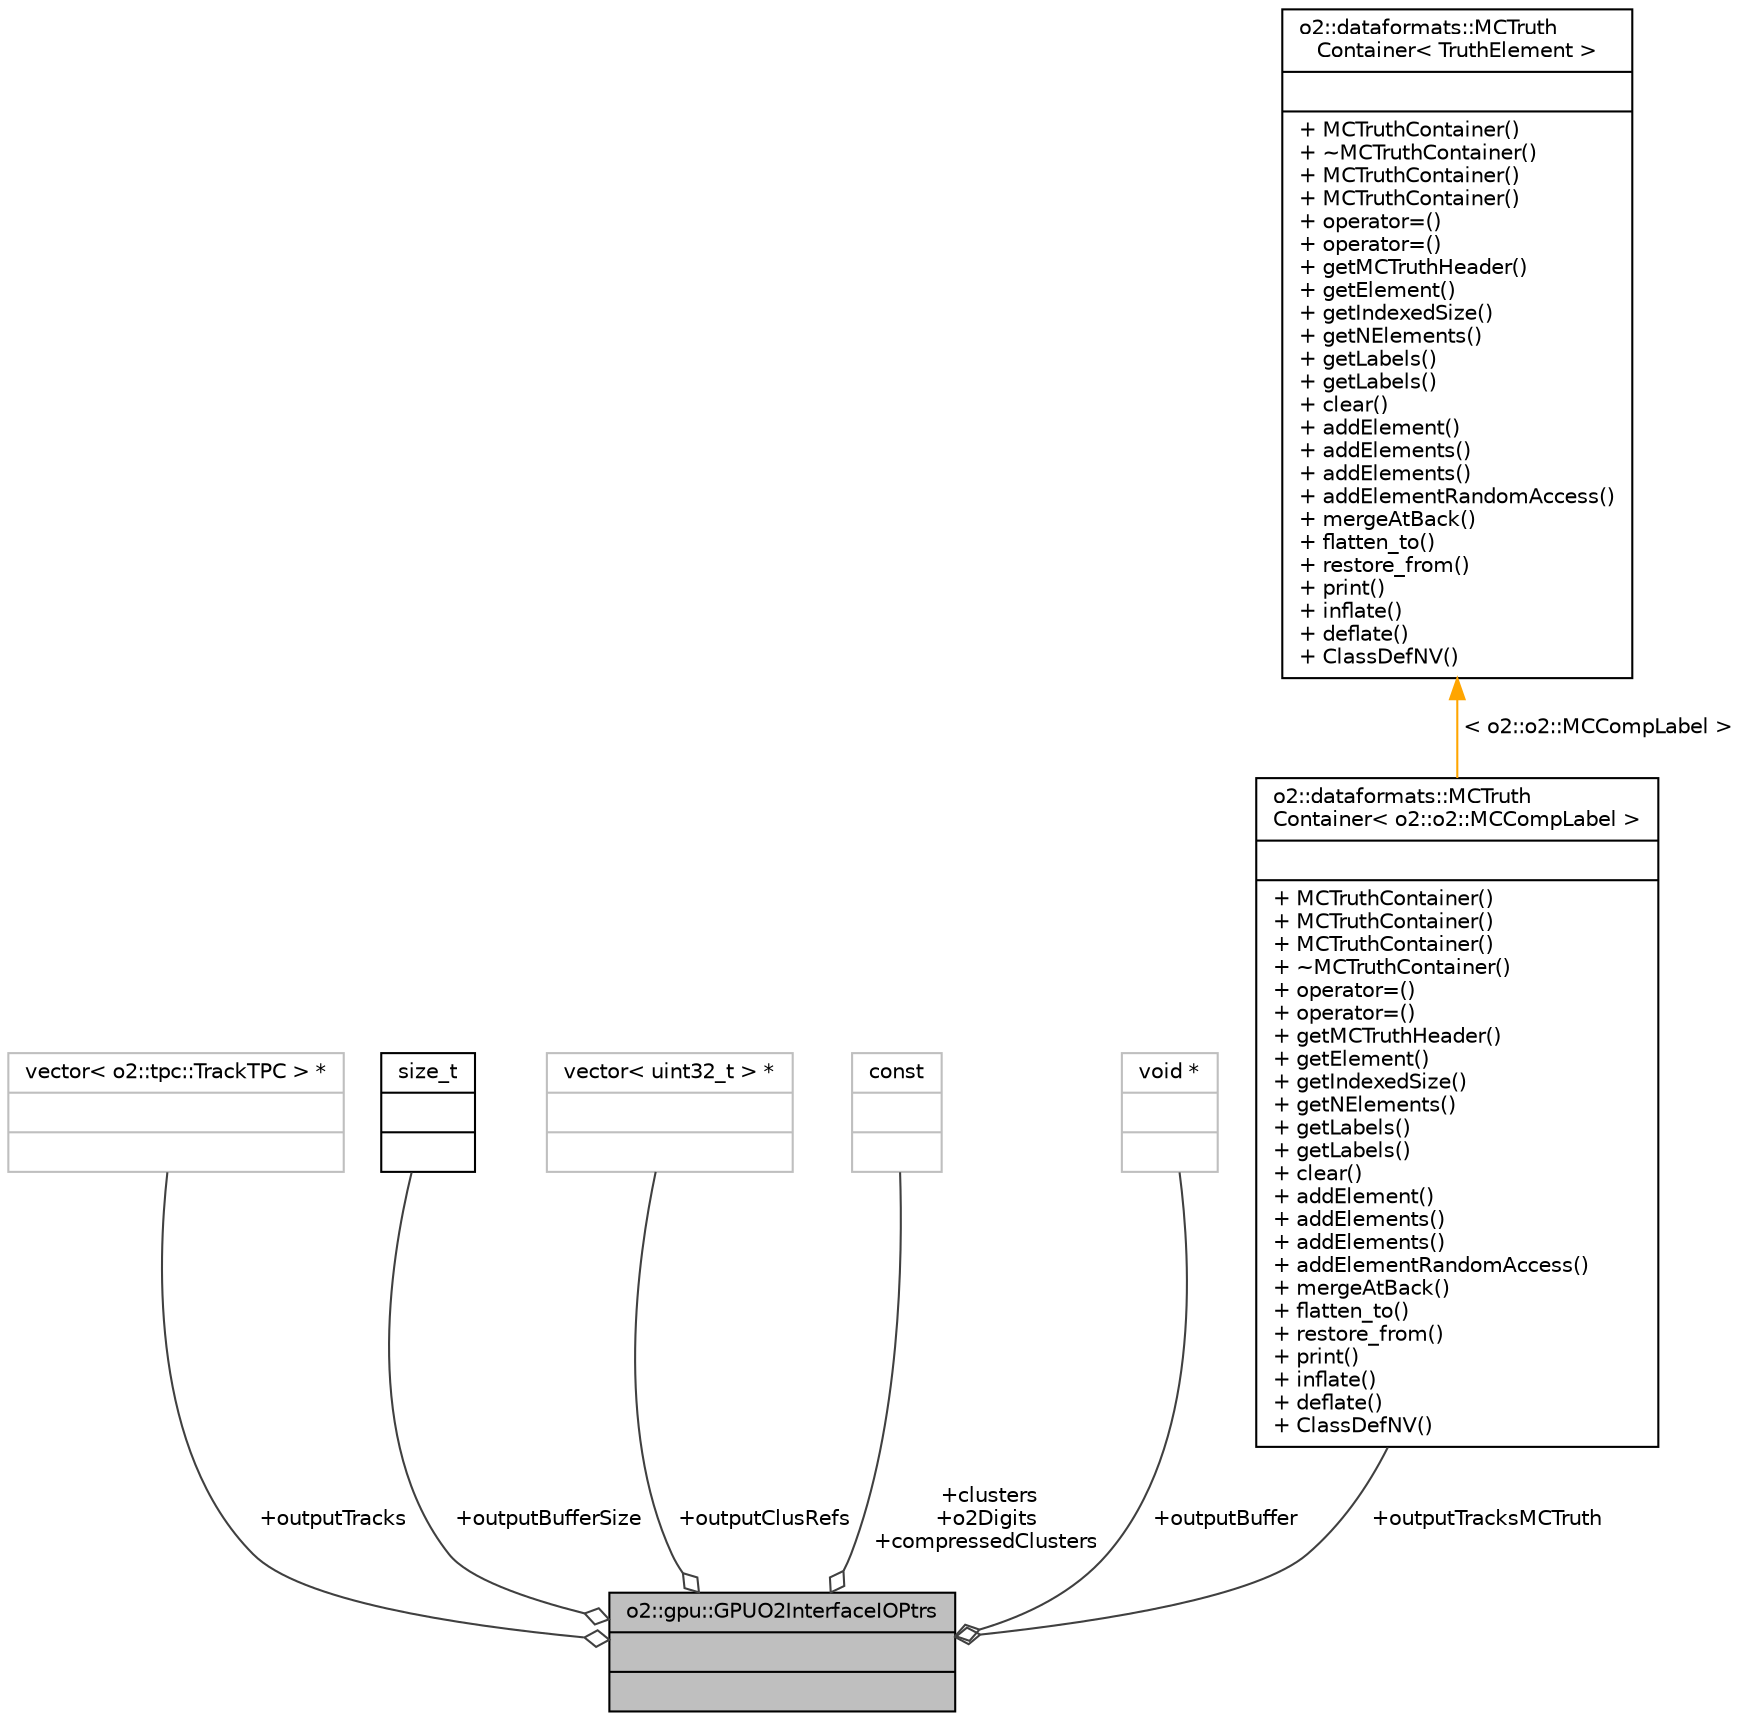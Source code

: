 digraph "o2::gpu::GPUO2InterfaceIOPtrs"
{
 // INTERACTIVE_SVG=YES
  bgcolor="transparent";
  edge [fontname="Helvetica",fontsize="10",labelfontname="Helvetica",labelfontsize="10"];
  node [fontname="Helvetica",fontsize="10",shape=record];
  Node1 [label="{o2::gpu::GPUO2InterfaceIOPtrs\n||}",height=0.2,width=0.4,color="black", fillcolor="grey75", style="filled", fontcolor="black"];
  Node2 -> Node1 [color="grey25",fontsize="10",style="solid",label=" +outputTracks" ,arrowhead="odiamond",fontname="Helvetica"];
  Node2 [label="{vector\< o2::tpc::TrackTPC \> *\n||}",height=0.2,width=0.4,color="grey75"];
  Node3 -> Node1 [color="grey25",fontsize="10",style="solid",label=" +outputBufferSize" ,arrowhead="odiamond",fontname="Helvetica"];
  Node3 [label="{size_t\n||}",height=0.2,width=0.4,color="black",URL="$dd/de2/classsize__t.html"];
  Node4 -> Node1 [color="grey25",fontsize="10",style="solid",label=" +outputClusRefs" ,arrowhead="odiamond",fontname="Helvetica"];
  Node4 [label="{vector\< uint32_t \> *\n||}",height=0.2,width=0.4,color="grey75"];
  Node5 -> Node1 [color="grey25",fontsize="10",style="solid",label=" +clusters\n+o2Digits\n+compressedClusters" ,arrowhead="odiamond",fontname="Helvetica"];
  Node5 [label="{const\n||}",height=0.2,width=0.4,color="grey75"];
  Node6 -> Node1 [color="grey25",fontsize="10",style="solid",label=" +outputBuffer" ,arrowhead="odiamond",fontname="Helvetica"];
  Node6 [label="{void *\n||}",height=0.2,width=0.4,color="grey75"];
  Node7 -> Node1 [color="grey25",fontsize="10",style="solid",label=" +outputTracksMCTruth" ,arrowhead="odiamond",fontname="Helvetica"];
  Node7 [label="{o2::dataformats::MCTruth\lContainer\< o2::o2::MCCompLabel \>\n||+ MCTruthContainer()\l+ MCTruthContainer()\l+ MCTruthContainer()\l+ ~MCTruthContainer()\l+ operator=()\l+ operator=()\l+ getMCTruthHeader()\l+ getElement()\l+ getIndexedSize()\l+ getNElements()\l+ getLabels()\l+ getLabels()\l+ clear()\l+ addElement()\l+ addElements()\l+ addElements()\l+ addElementRandomAccess()\l+ mergeAtBack()\l+ flatten_to()\l+ restore_from()\l+ print()\l+ inflate()\l+ deflate()\l+ ClassDefNV()\l}",height=0.2,width=0.4,color="black",URL="$dc/daa/classo2_1_1dataformats_1_1MCTruthContainer.html"];
  Node8 -> Node7 [dir="back",color="orange",fontsize="10",style="solid",label=" \< o2::o2::MCCompLabel \>" ,fontname="Helvetica"];
  Node8 [label="{o2::dataformats::MCTruth\lContainer\< TruthElement \>\n||+ MCTruthContainer()\l+ ~MCTruthContainer()\l+ MCTruthContainer()\l+ MCTruthContainer()\l+ operator=()\l+ operator=()\l+ getMCTruthHeader()\l+ getElement()\l+ getIndexedSize()\l+ getNElements()\l+ getLabels()\l+ getLabels()\l+ clear()\l+ addElement()\l+ addElements()\l+ addElements()\l+ addElementRandomAccess()\l+ mergeAtBack()\l+ flatten_to()\l+ restore_from()\l+ print()\l+ inflate()\l+ deflate()\l+ ClassDefNV()\l}",height=0.2,width=0.4,color="black",URL="$dc/daa/classo2_1_1dataformats_1_1MCTruthContainer.html",tooltip="A container to hold and manage MC truth information/labels. "];
}
